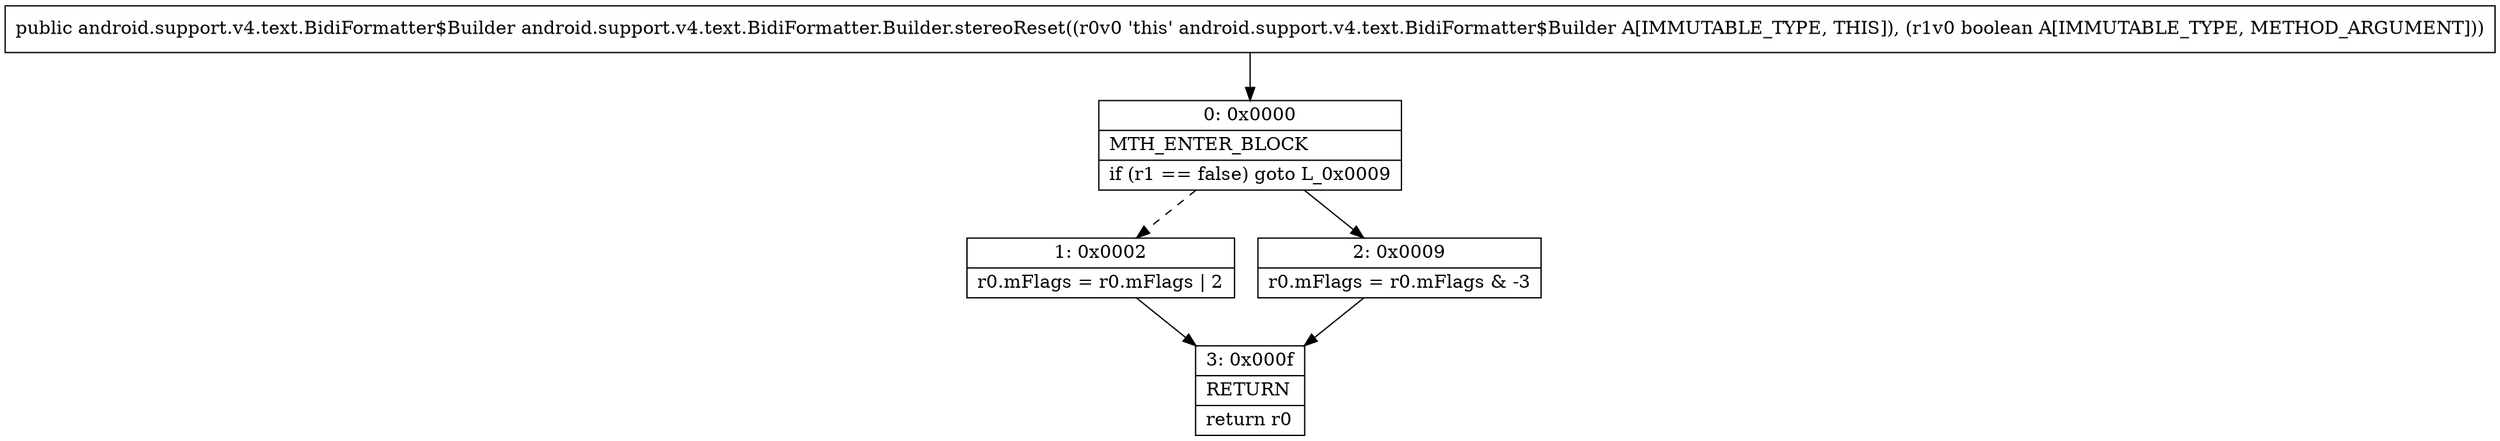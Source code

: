 digraph "CFG forandroid.support.v4.text.BidiFormatter.Builder.stereoReset(Z)Landroid\/support\/v4\/text\/BidiFormatter$Builder;" {
Node_0 [shape=record,label="{0\:\ 0x0000|MTH_ENTER_BLOCK\l|if (r1 == false) goto L_0x0009\l}"];
Node_1 [shape=record,label="{1\:\ 0x0002|r0.mFlags = r0.mFlags \| 2\l}"];
Node_2 [shape=record,label="{2\:\ 0x0009|r0.mFlags = r0.mFlags & \-3\l}"];
Node_3 [shape=record,label="{3\:\ 0x000f|RETURN\l|return r0\l}"];
MethodNode[shape=record,label="{public android.support.v4.text.BidiFormatter$Builder android.support.v4.text.BidiFormatter.Builder.stereoReset((r0v0 'this' android.support.v4.text.BidiFormatter$Builder A[IMMUTABLE_TYPE, THIS]), (r1v0 boolean A[IMMUTABLE_TYPE, METHOD_ARGUMENT])) }"];
MethodNode -> Node_0;
Node_0 -> Node_1[style=dashed];
Node_0 -> Node_2;
Node_1 -> Node_3;
Node_2 -> Node_3;
}

